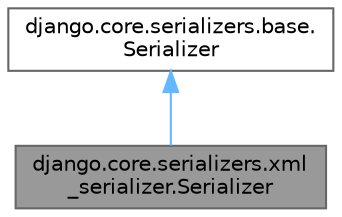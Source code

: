 digraph "django.core.serializers.xml_serializer.Serializer"
{
 // LATEX_PDF_SIZE
  bgcolor="transparent";
  edge [fontname=Helvetica,fontsize=10,labelfontname=Helvetica,labelfontsize=10];
  node [fontname=Helvetica,fontsize=10,shape=box,height=0.2,width=0.4];
  Node1 [id="Node000001",label="django.core.serializers.xml\l_serializer.Serializer",height=0.2,width=0.4,color="gray40", fillcolor="grey60", style="filled", fontcolor="black",tooltip=" "];
  Node2 -> Node1 [id="edge1_Node000001_Node000002",dir="back",color="steelblue1",style="solid",tooltip=" "];
  Node2 [id="Node000002",label="django.core.serializers.base.\lSerializer",height=0.2,width=0.4,color="gray40", fillcolor="white", style="filled",URL="$classdjango_1_1core_1_1serializers_1_1base_1_1_serializer.html",tooltip=" "];
}
